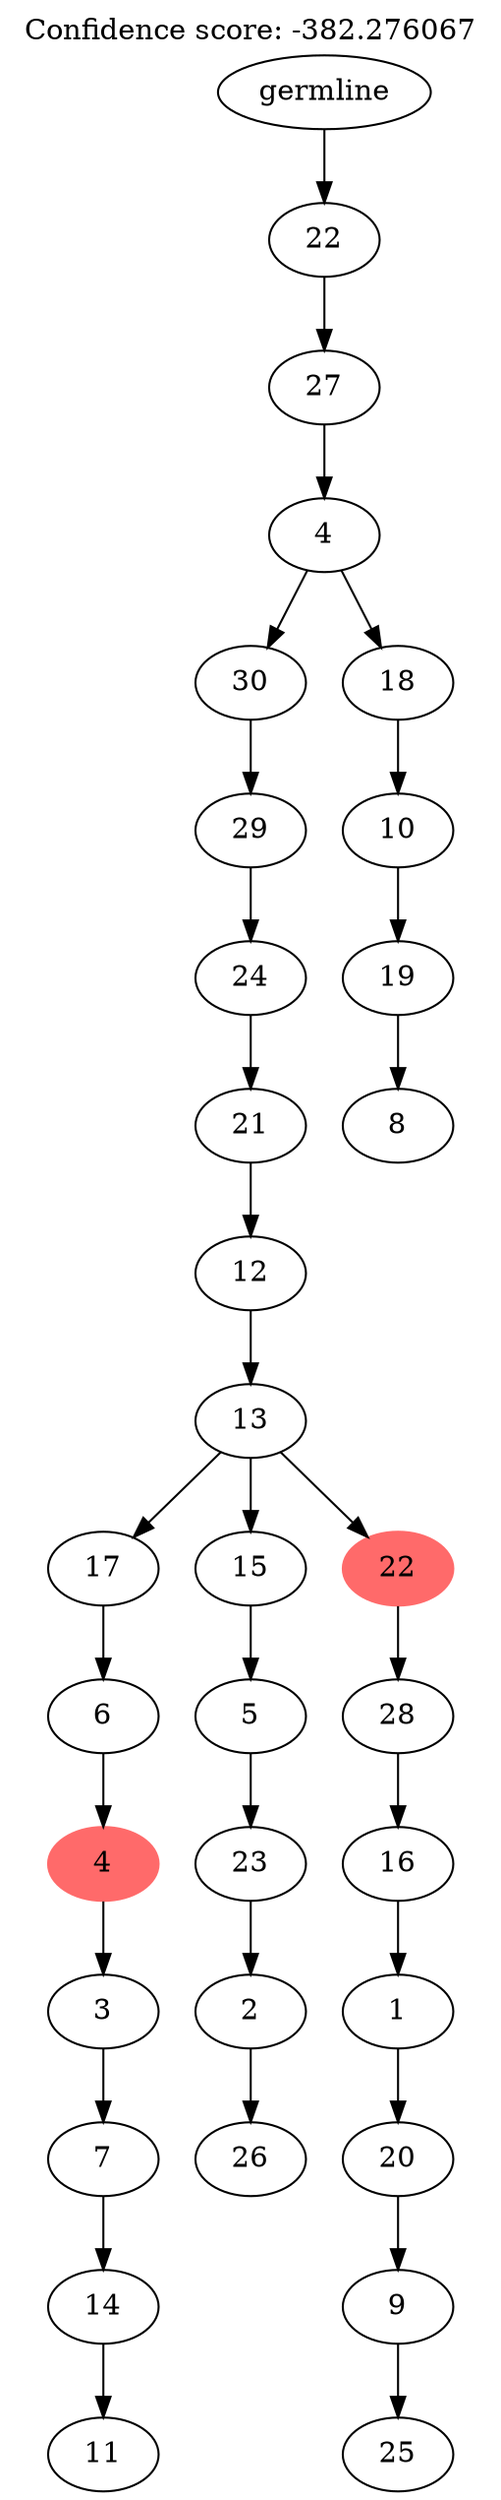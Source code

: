digraph g {
	"31" -> "32";
	"32" [label="11"];
	"30" -> "31";
	"31" [label="14"];
	"29" -> "30";
	"30" [label="7"];
	"28" -> "29";
	"29" [label="3"];
	"27" -> "28";
	"28" [color=indianred1, style=filled, label="4"];
	"26" -> "27";
	"27" [label="6"];
	"24" -> "25";
	"25" [label="26"];
	"23" -> "24";
	"24" [label="2"];
	"22" -> "23";
	"23" [label="23"];
	"21" -> "22";
	"22" [label="5"];
	"19" -> "20";
	"20" [label="25"];
	"18" -> "19";
	"19" [label="9"];
	"17" -> "18";
	"18" [label="20"];
	"16" -> "17";
	"17" [label="1"];
	"15" -> "16";
	"16" [label="16"];
	"14" -> "15";
	"15" [label="28"];
	"13" -> "14";
	"14" [color=indianred1, style=filled, label="22"];
	"13" -> "21";
	"21" [label="15"];
	"13" -> "26";
	"26" [label="17"];
	"12" -> "13";
	"13" [label="13"];
	"11" -> "12";
	"12" [label="12"];
	"10" -> "11";
	"11" [label="21"];
	"9" -> "10";
	"10" [label="24"];
	"8" -> "9";
	"9" [label="29"];
	"6" -> "7";
	"7" [label="8"];
	"5" -> "6";
	"6" [label="19"];
	"4" -> "5";
	"5" [label="10"];
	"3" -> "4";
	"4" [label="18"];
	"3" -> "8";
	"8" [label="30"];
	"2" -> "3";
	"3" [label="4"];
	"1" -> "2";
	"2" [label="27"];
	"0" -> "1";
	"1" [label="22"];
	"0" [label="germline"];
	labelloc="t";
	label="Confidence score: -382.276067";
}
